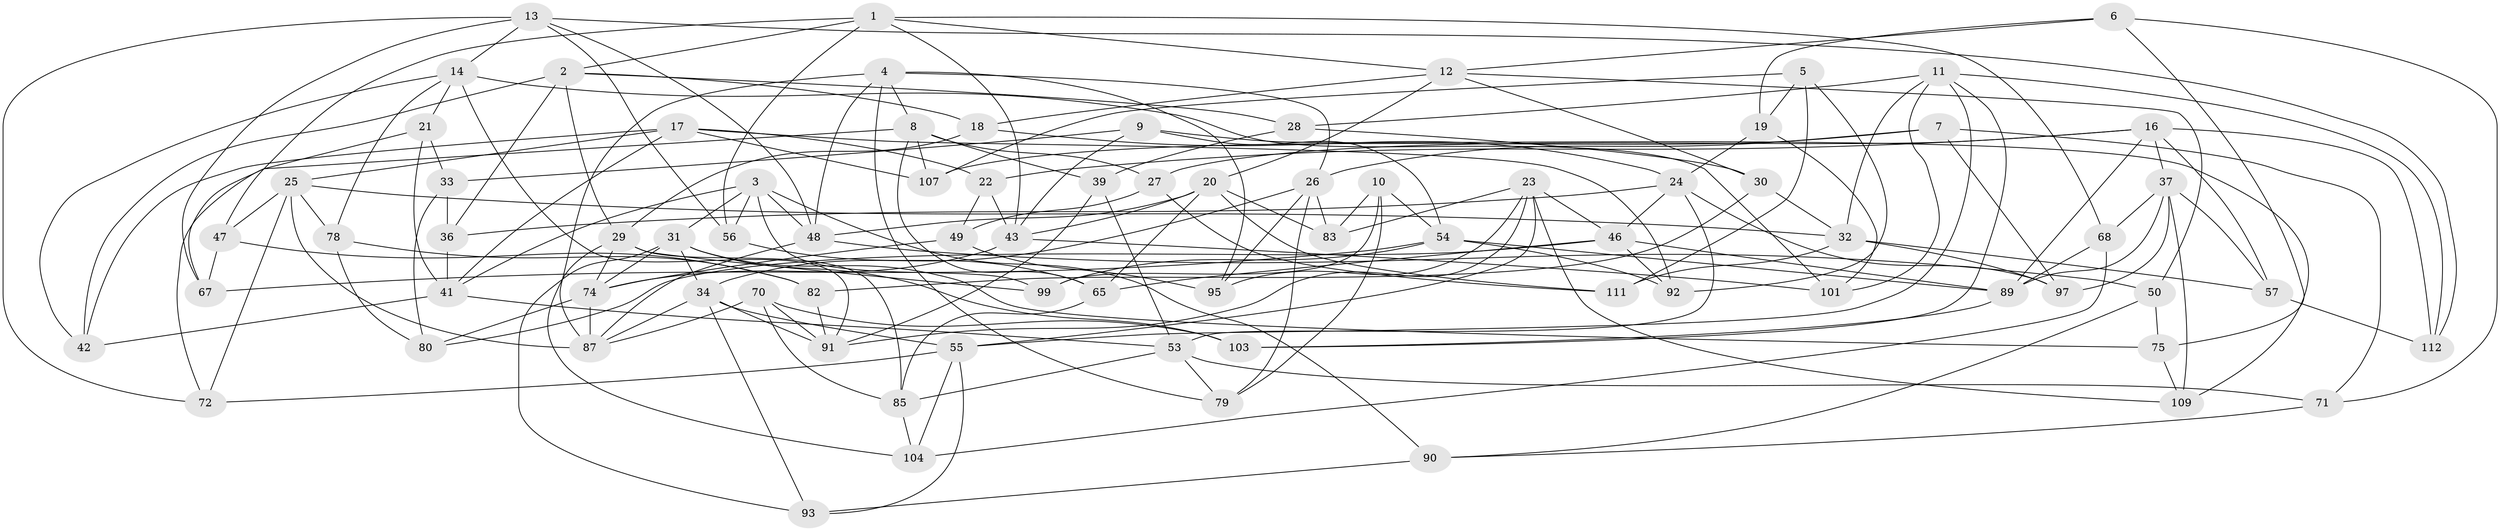 // Generated by graph-tools (version 1.1) at 2025/52/02/27/25 19:52:27]
// undirected, 79 vertices, 191 edges
graph export_dot {
graph [start="1"]
  node [color=gray90,style=filled];
  1 [super="+86"];
  2 [super="+40"];
  3 [super="+45"];
  4 [super="+38"];
  5;
  6;
  7;
  8 [super="+62"];
  9;
  10;
  11 [super="+113"];
  12 [super="+61"];
  13 [super="+60"];
  14 [super="+15"];
  16 [super="+69"];
  17 [super="+58"];
  18;
  19;
  20 [super="+84"];
  21;
  22;
  23 [super="+96"];
  24 [super="+52"];
  25 [super="+44"];
  26 [super="+59"];
  27;
  28;
  29 [super="+35"];
  30;
  31 [super="+100"];
  32 [super="+106"];
  33;
  34 [super="+66"];
  36;
  37 [super="+64"];
  39;
  41 [super="+51"];
  42;
  43 [super="+110"];
  46 [super="+76"];
  47;
  48 [super="+81"];
  49;
  50;
  53 [super="+63"];
  54 [super="+77"];
  55 [super="+88"];
  56;
  57;
  65 [super="+73"];
  67;
  68;
  70;
  71;
  72;
  74 [super="+105"];
  75;
  78;
  79;
  80;
  82;
  83;
  85 [super="+98"];
  87 [super="+108"];
  89 [super="+102"];
  90;
  91 [super="+94"];
  92;
  93;
  95;
  97;
  99;
  101;
  103;
  104;
  107;
  109;
  111;
  112;
  1 -- 68;
  1 -- 2;
  1 -- 56;
  1 -- 12;
  1 -- 47;
  1 -- 43;
  2 -- 36;
  2 -- 28;
  2 -- 18;
  2 -- 42;
  2 -- 29;
  3 -- 56;
  3 -- 31;
  3 -- 90;
  3 -- 48;
  3 -- 41;
  3 -- 99;
  4 -- 79;
  4 -- 95;
  4 -- 87;
  4 -- 8;
  4 -- 26;
  4 -- 48;
  5 -- 92;
  5 -- 111;
  5 -- 107;
  5 -- 19;
  6 -- 71;
  6 -- 19;
  6 -- 75;
  6 -- 12;
  7 -- 97;
  7 -- 71;
  7 -- 26;
  7 -- 107;
  8 -- 107;
  8 -- 39;
  8 -- 72;
  8 -- 27;
  8 -- 65;
  9 -- 109;
  9 -- 54;
  9 -- 33;
  9 -- 43;
  10 -- 79;
  10 -- 54;
  10 -- 83;
  10 -- 99;
  11 -- 28;
  11 -- 55;
  11 -- 32;
  11 -- 112;
  11 -- 101;
  11 -- 103;
  12 -- 30;
  12 -- 50;
  12 -- 18;
  12 -- 20;
  13 -- 56;
  13 -- 14;
  13 -- 72;
  13 -- 112;
  13 -- 67;
  13 -- 48;
  14 -- 91;
  14 -- 42;
  14 -- 78;
  14 -- 21;
  14 -- 101;
  16 -- 57;
  16 -- 27;
  16 -- 89;
  16 -- 112;
  16 -- 37;
  16 -- 22;
  17 -- 92;
  17 -- 42;
  17 -- 25;
  17 -- 107;
  17 -- 22;
  17 -- 41;
  18 -- 24;
  18 -- 29;
  19 -- 101;
  19 -- 24;
  20 -- 48;
  20 -- 43;
  20 -- 65;
  20 -- 83;
  20 -- 111;
  21 -- 33;
  21 -- 67;
  21 -- 41;
  22 -- 43;
  22 -- 49;
  23 -- 109;
  23 -- 46;
  23 -- 91;
  23 -- 83;
  23 -- 55;
  23 -- 95;
  24 -- 97;
  24 -- 46;
  24 -- 36;
  24 -- 53;
  25 -- 87;
  25 -- 32;
  25 -- 72;
  25 -- 78;
  25 -- 47;
  26 -- 34;
  26 -- 95;
  26 -- 83;
  26 -- 79;
  27 -- 49;
  27 -- 111;
  28 -- 30;
  28 -- 39;
  29 -- 74;
  29 -- 104;
  29 -- 99;
  29 -- 85;
  30 -- 32;
  30 -- 82;
  31 -- 103;
  31 -- 75;
  31 -- 34;
  31 -- 93;
  31 -- 74;
  32 -- 97;
  32 -- 57;
  32 -- 111;
  33 -- 36;
  33 -- 80;
  34 -- 93;
  34 -- 87;
  34 -- 55;
  34 -- 91;
  36 -- 41;
  37 -- 109;
  37 -- 97;
  37 -- 57;
  37 -- 68;
  37 -- 89;
  39 -- 91;
  39 -- 53;
  41 -- 53;
  41 -- 42;
  43 -- 74;
  43 -- 101;
  46 -- 89;
  46 -- 80;
  46 -- 65;
  46 -- 92;
  47 -- 82;
  47 -- 67;
  48 -- 50;
  48 -- 87;
  49 -- 95;
  49 -- 74;
  50 -- 90;
  50 -- 75;
  53 -- 85;
  53 -- 79;
  53 -- 71;
  54 -- 89;
  54 -- 99;
  54 -- 67;
  54 -- 92;
  55 -- 72;
  55 -- 104;
  55 -- 93;
  56 -- 65;
  57 -- 112;
  65 -- 85 [weight=2];
  68 -- 104;
  68 -- 89;
  70 -- 103;
  70 -- 85;
  70 -- 87;
  70 -- 91;
  71 -- 90;
  74 -- 80;
  74 -- 87;
  75 -- 109;
  78 -- 82;
  78 -- 80;
  82 -- 91;
  85 -- 104;
  89 -- 103;
  90 -- 93;
}
